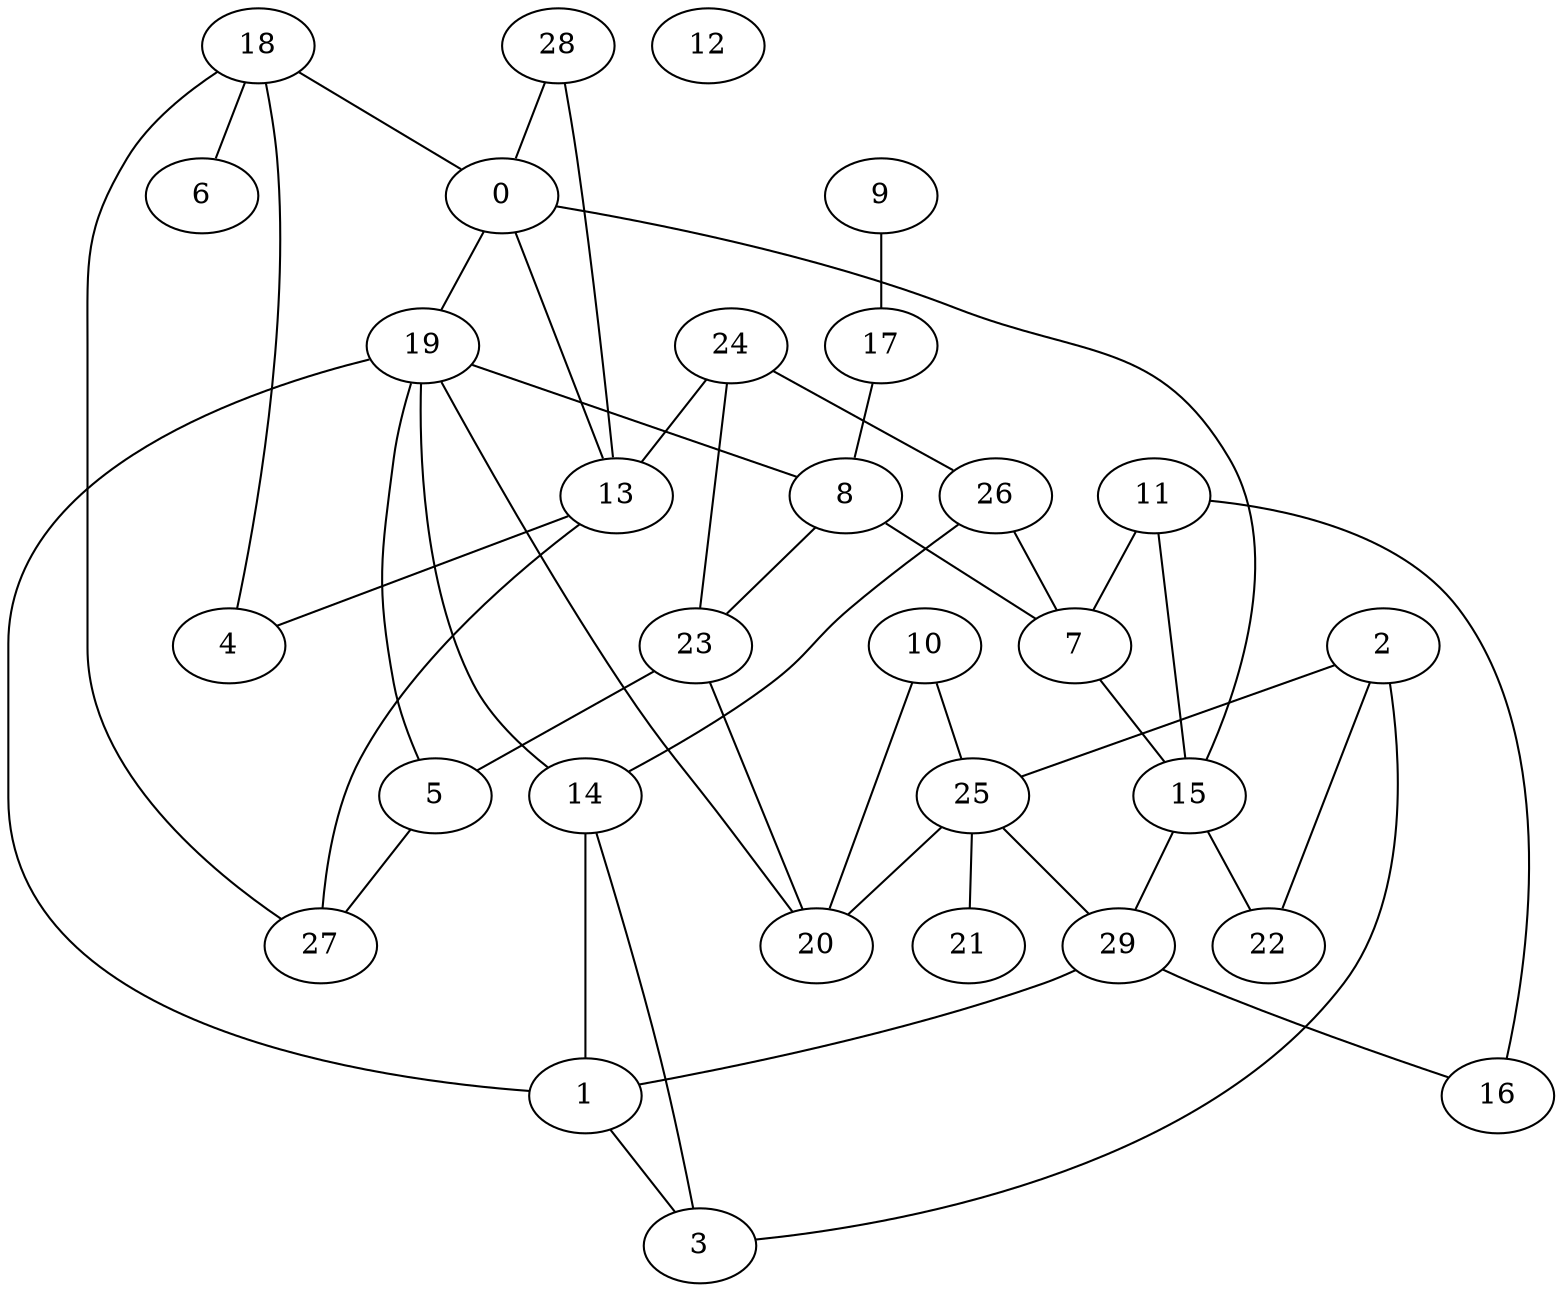 graph grafoErdos_Renyi_30_47  {
0;
1;
2;
3;
4;
5;
6;
7;
8;
9;
10;
11;
12;
13;
14;
15;
16;
17;
18;
19;
20;
21;
22;
23;
24;
25;
26;
27;
28;
29;
29 -- 1;
17 -- 8;
7 -- 15;
24 -- 23;
19 -- 8;
23 -- 5;
8 -- 23;
13 -- 27;
18 -- 4;
2 -- 22;
24 -- 13;
23 -- 20;
15 -- 22;
18 -- 0;
10 -- 25;
18 -- 27;
25 -- 21;
19 -- 20;
0 -- 13;
8 -- 7;
2 -- 25;
5 -- 19;
29 -- 16;
15 -- 29;
19 -- 14;
28 -- 0;
15 -- 0;
28 -- 13;
0 -- 19;
25 -- 20;
5 -- 27;
11 -- 15;
2 -- 3;
18 -- 6;
9 -- 17;
25 -- 29;
26 -- 14;
26 -- 7;
14 -- 3;
10 -- 20;
1 -- 19;
24 -- 26;
11 -- 7;
11 -- 16;
1 -- 3;
14 -- 1;
13 -- 4;
}